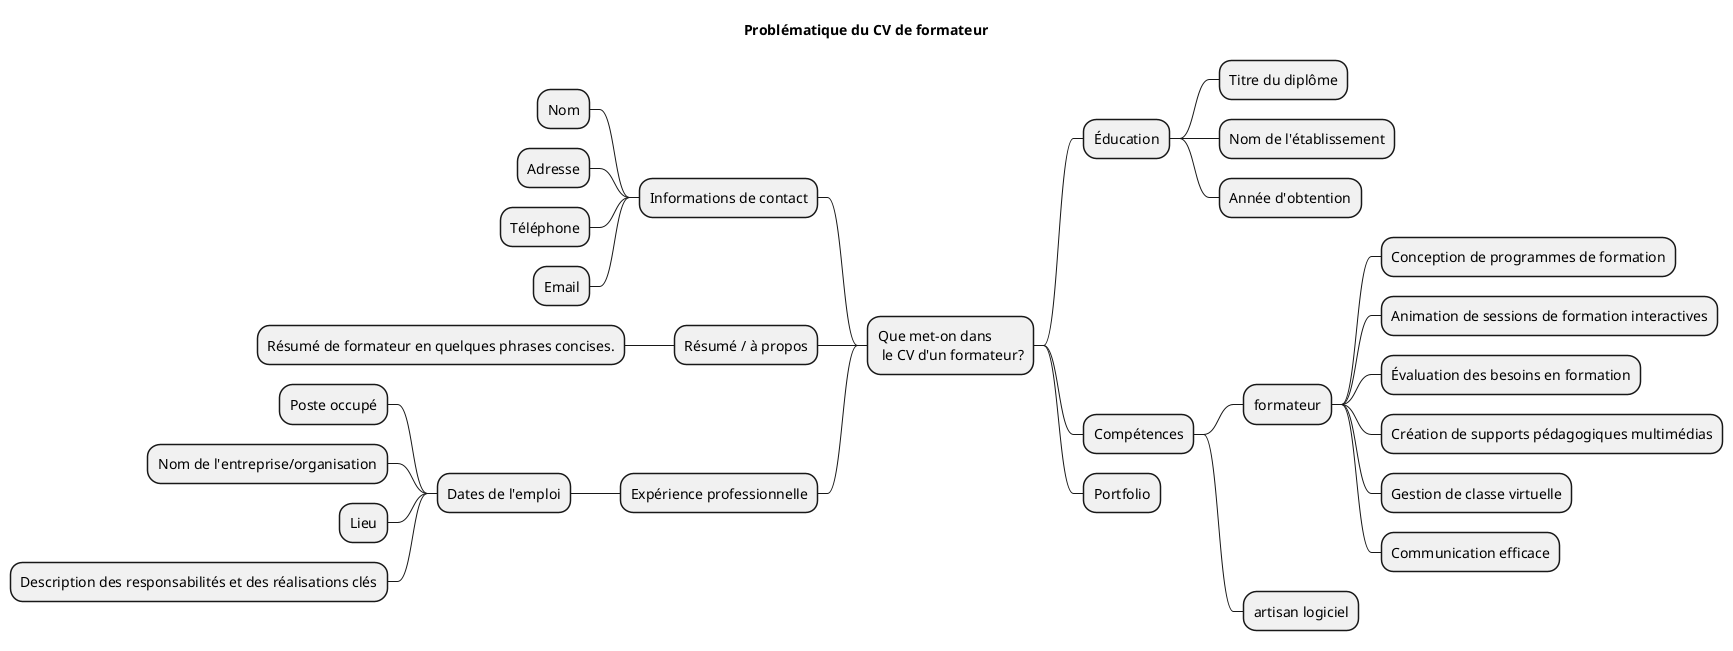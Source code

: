 @startmindmap
'https://plantuml.com/mindmap-diagram

title Problématique du CV de formateur

* Que met-on dans \n le CV d'un formateur?

left side

** Informations de contact
*** Nom
*** Adresse
*** Téléphone
*** Email

** Résumé / à propos
*** Résumé de formateur en quelques phrases concises.

** Expérience professionnelle
*** Dates de l'emploi
**** Poste occupé
**** Nom de l'entreprise/organisation
**** Lieu
**** Description des responsabilités et des réalisations clés

right side

** Éducation
*** Titre du diplôme
*** Nom de l'établissement
*** Année d'obtention

** Compétences
*** formateur
**** Conception de programmes de formation
**** Animation de sessions de formation interactives
**** Évaluation des besoins en formation
**** Création de supports pédagogiques multimédias
**** Gestion de classe virtuelle
**** Communication efficace
*** artisan logiciel
** Portfolio

@endmindmap

